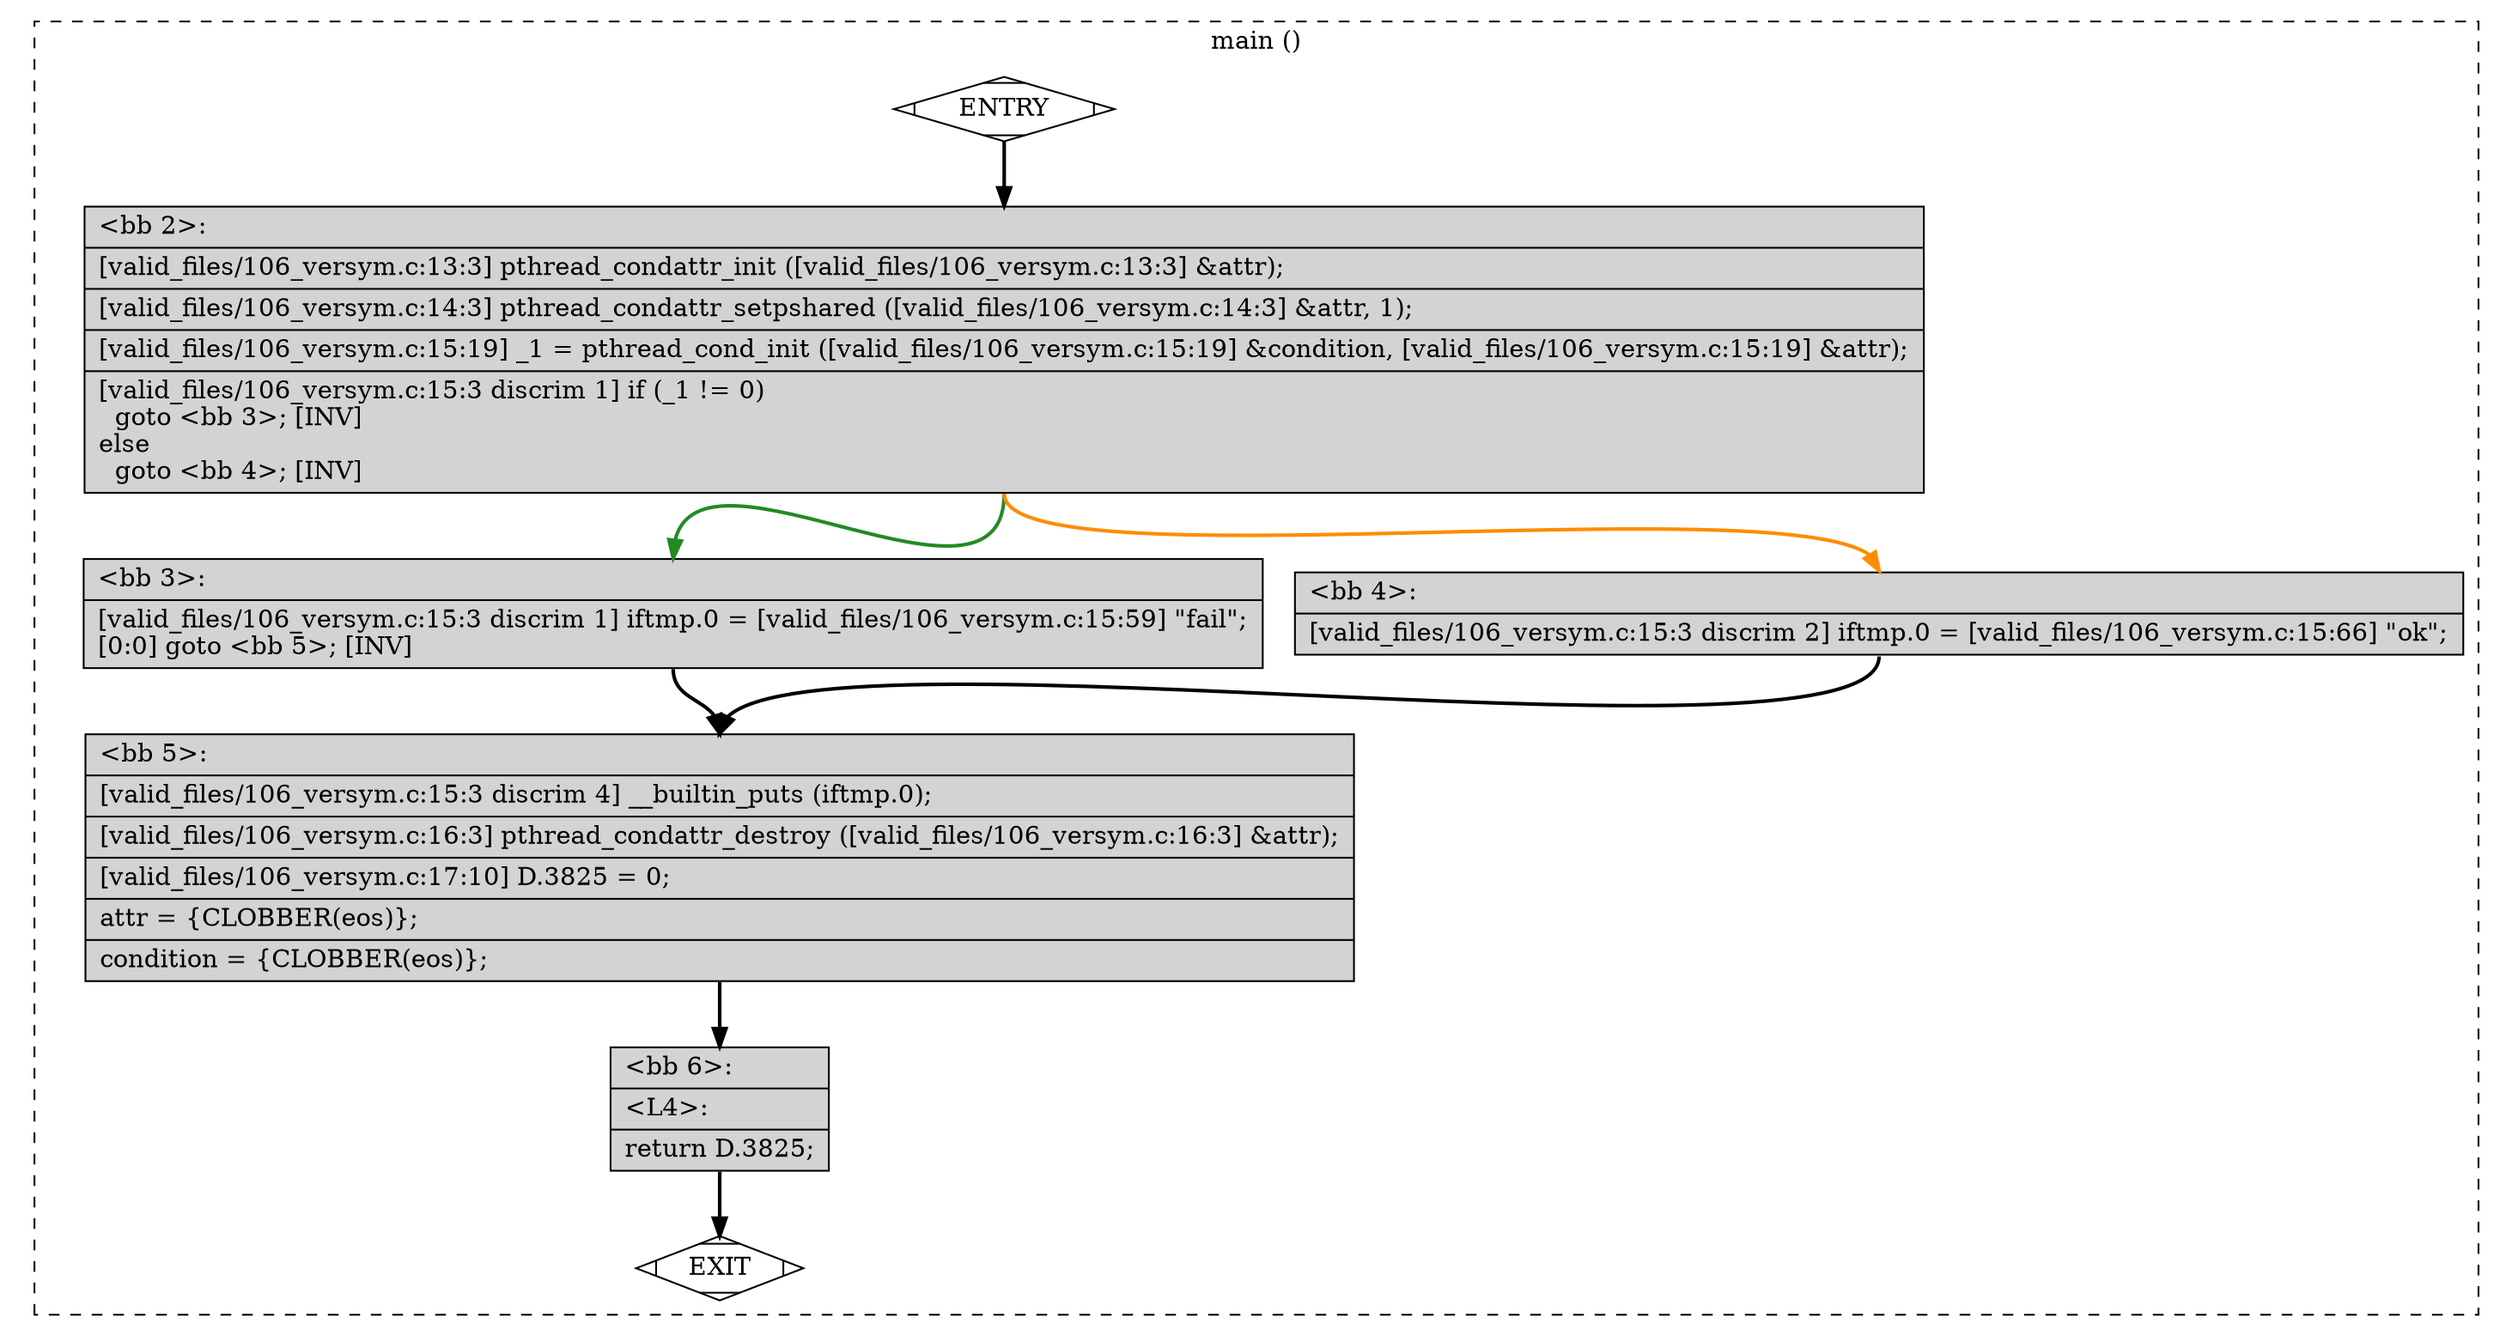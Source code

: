 digraph "a-106_versym.c.015t.cfg" {
overlap=false;
subgraph "cluster_main" {
	style="dashed";
	color="black";
	label="main ()";
	fn_0_basic_block_0 [shape=Mdiamond,style=filled,fillcolor=white,label="ENTRY"];

	fn_0_basic_block_1 [shape=Mdiamond,style=filled,fillcolor=white,label="EXIT"];

	fn_0_basic_block_2 [shape=record,style=filled,fillcolor=lightgrey,label="{\<bb\ 2\>:\l\
|[valid_files/106_versym.c:13:3]\ pthread_condattr_init\ ([valid_files/106_versym.c:13:3]\ &attr);\l\
|[valid_files/106_versym.c:14:3]\ pthread_condattr_setpshared\ ([valid_files/106_versym.c:14:3]\ &attr,\ 1);\l\
|[valid_files/106_versym.c:15:19]\ _1\ =\ pthread_cond_init\ ([valid_files/106_versym.c:15:19]\ &condition,\ [valid_files/106_versym.c:15:19]\ &attr);\l\
|[valid_files/106_versym.c:15:3\ discrim\ 1]\ if\ (_1\ !=\ 0)\l\
\ \ goto\ \<bb\ 3\>;\ [INV]\l\
else\l\
\ \ goto\ \<bb\ 4\>;\ [INV]\l\
}"];

	fn_0_basic_block_3 [shape=record,style=filled,fillcolor=lightgrey,label="{\<bb\ 3\>:\l\
|[valid_files/106_versym.c:15:3\ discrim\ 1]\ iftmp.0\ =\ [valid_files/106_versym.c:15:59]\ \"fail\";\l\
[0:0]\ goto\ \<bb\ 5\>;\ [INV]\l\
}"];

	fn_0_basic_block_4 [shape=record,style=filled,fillcolor=lightgrey,label="{\<bb\ 4\>:\l\
|[valid_files/106_versym.c:15:3\ discrim\ 2]\ iftmp.0\ =\ [valid_files/106_versym.c:15:66]\ \"ok\";\l\
}"];

	fn_0_basic_block_5 [shape=record,style=filled,fillcolor=lightgrey,label="{\<bb\ 5\>:\l\
|[valid_files/106_versym.c:15:3\ discrim\ 4]\ __builtin_puts\ (iftmp.0);\l\
|[valid_files/106_versym.c:16:3]\ pthread_condattr_destroy\ ([valid_files/106_versym.c:16:3]\ &attr);\l\
|[valid_files/106_versym.c:17:10]\ D.3825\ =\ 0;\l\
|attr\ =\ \{CLOBBER(eos)\};\l\
|condition\ =\ \{CLOBBER(eos)\};\l\
}"];

	fn_0_basic_block_6 [shape=record,style=filled,fillcolor=lightgrey,label="{\<bb\ 6\>:\l\
|\<L4\>:\l\
|return\ D.3825;\l\
}"];

	fn_0_basic_block_0:s -> fn_0_basic_block_2:n [style="solid,bold",color=black,weight=100,constraint=true];
	fn_0_basic_block_2:s -> fn_0_basic_block_3:n [style="solid,bold",color=forestgreen,weight=10,constraint=true];
	fn_0_basic_block_2:s -> fn_0_basic_block_4:n [style="solid,bold",color=darkorange,weight=10,constraint=true];
	fn_0_basic_block_3:s -> fn_0_basic_block_5:n [style="solid,bold",color=black,weight=100,constraint=true];
	fn_0_basic_block_4:s -> fn_0_basic_block_5:n [style="solid,bold",color=black,weight=100,constraint=true];
	fn_0_basic_block_5:s -> fn_0_basic_block_6:n [style="solid,bold",color=black,weight=100,constraint=true];
	fn_0_basic_block_6:s -> fn_0_basic_block_1:n [style="solid,bold",color=black,weight=10,constraint=true];
	fn_0_basic_block_0:s -> fn_0_basic_block_1:n [style="invis",constraint=true];
}
}
